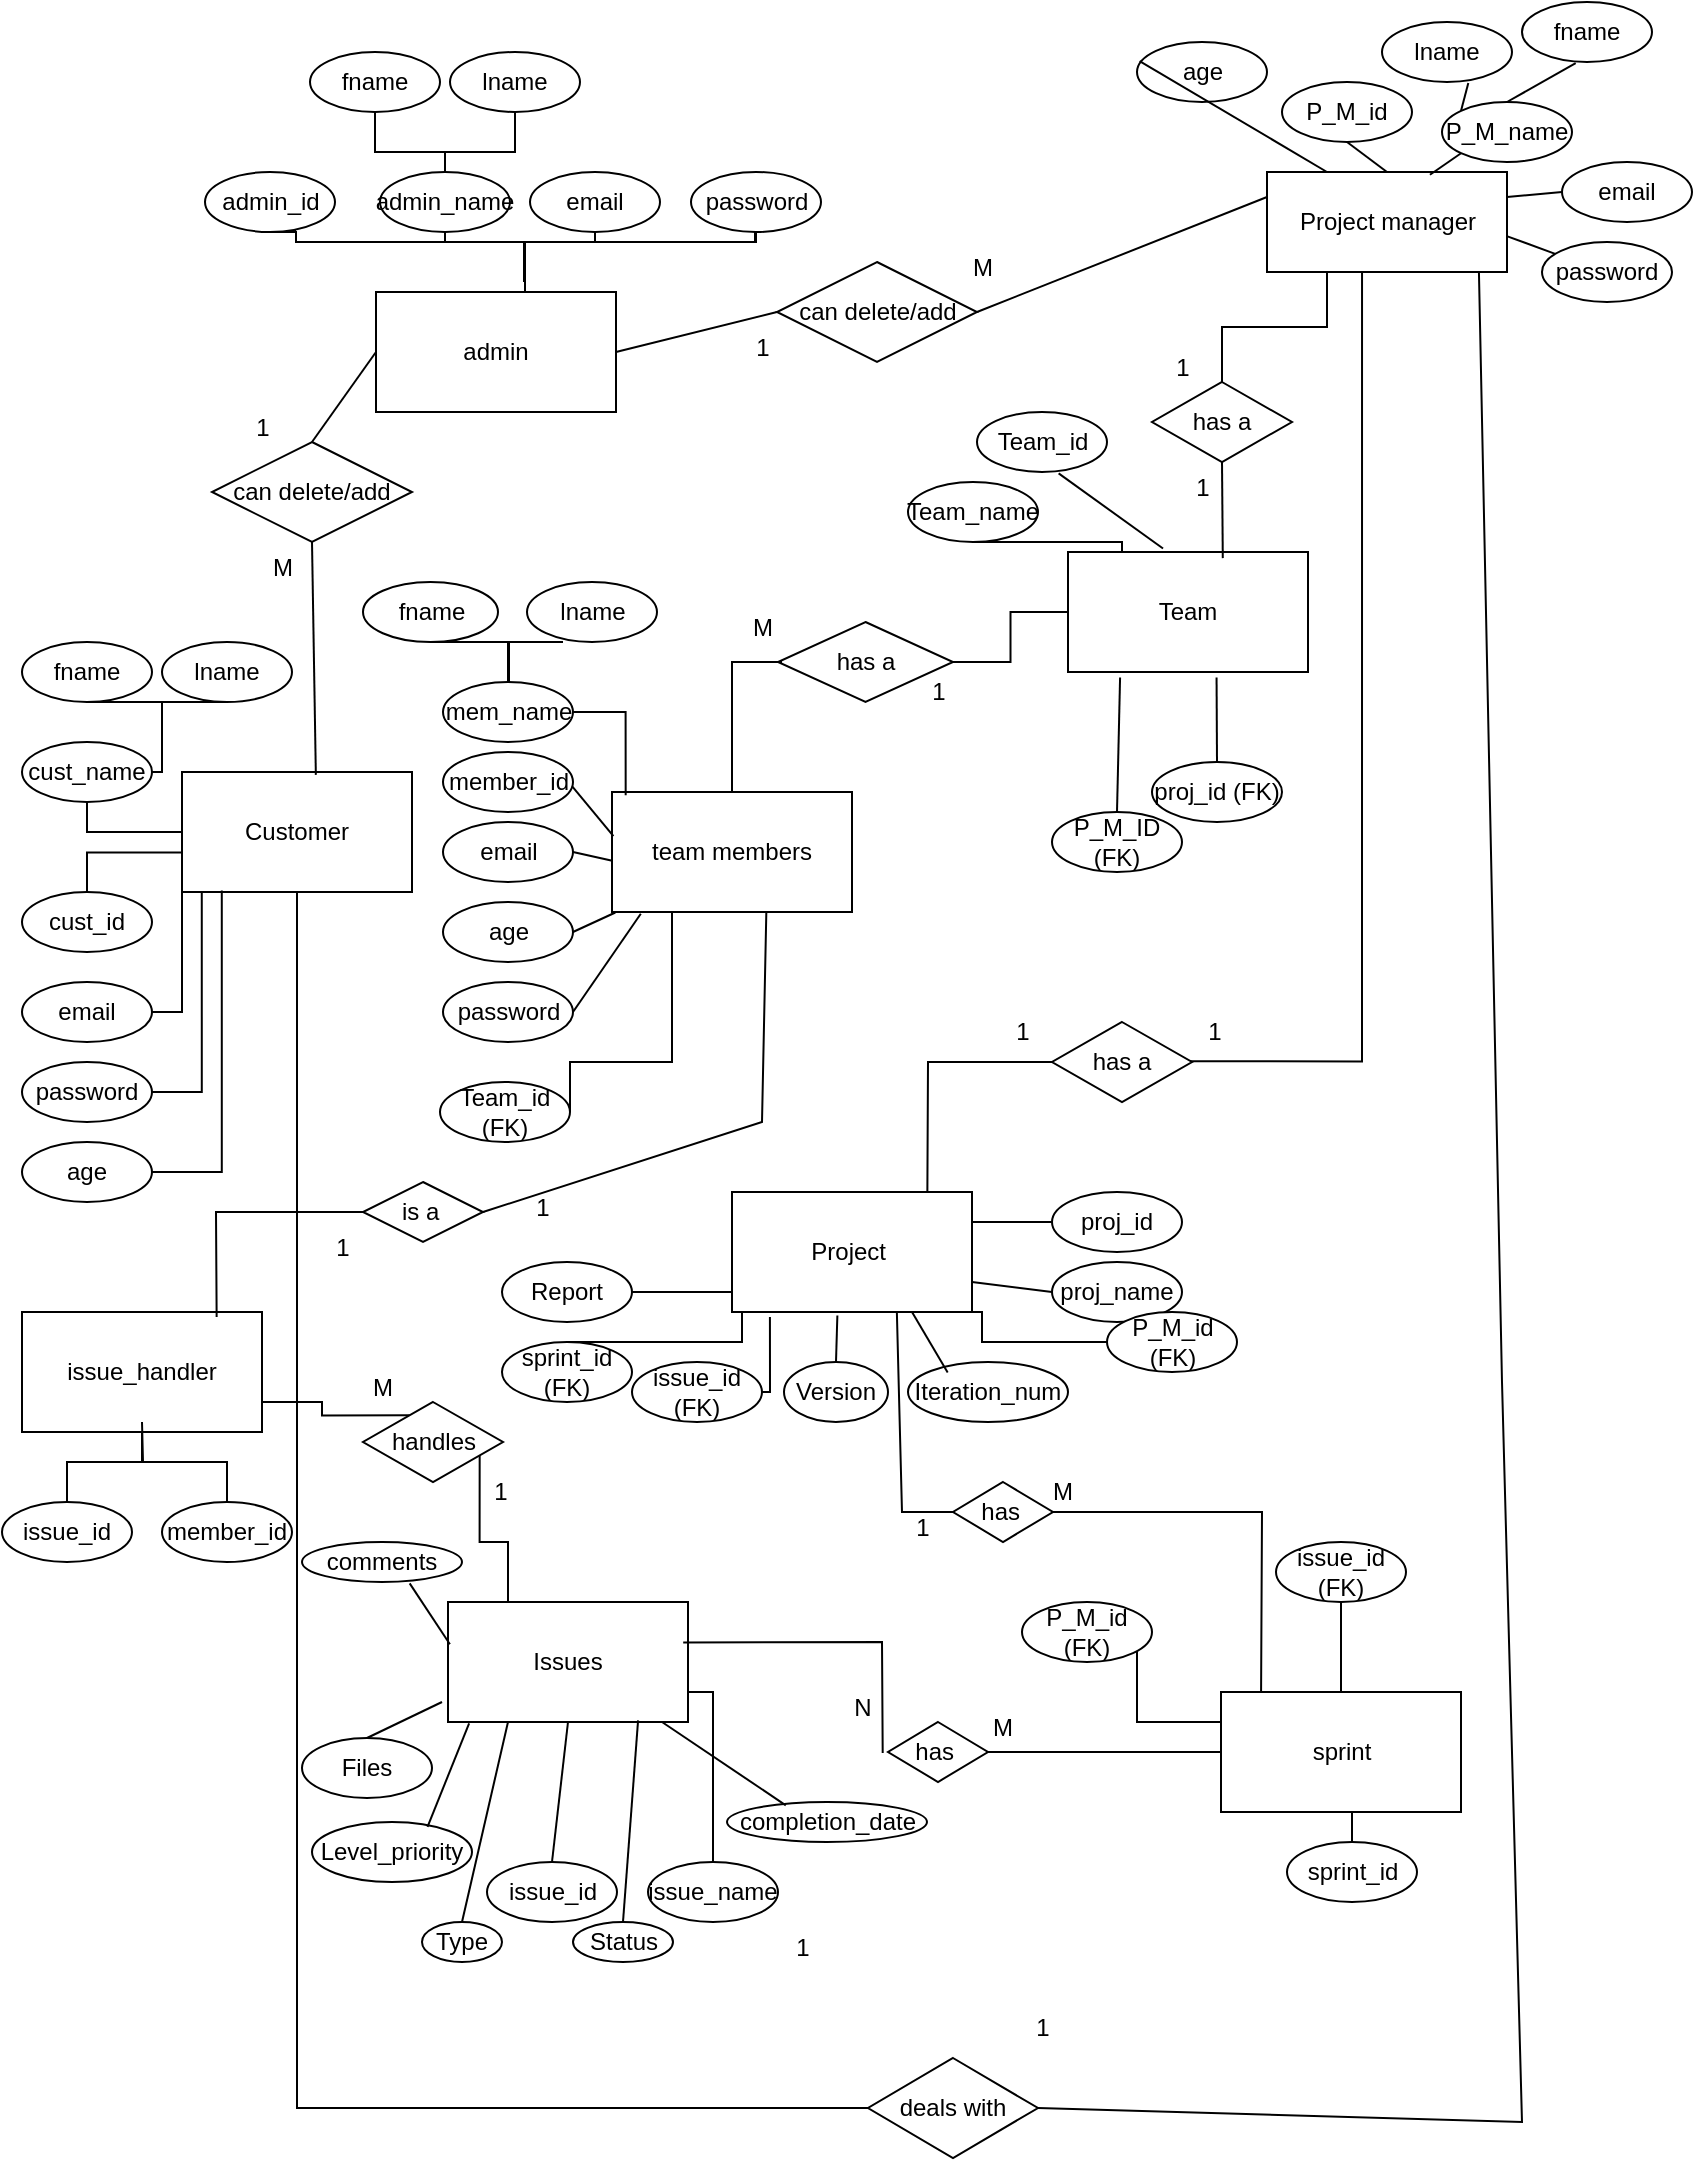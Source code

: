 <mxfile version="21.2.9" type="device">
  <diagram name="Page-1" id="FLtlCXVuUn66PgxfRvn6">
    <mxGraphModel dx="2333" dy="1144" grid="1" gridSize="10" guides="1" tooltips="1" connect="1" arrows="1" fold="1" page="1" pageScale="1" pageWidth="850" pageHeight="1100" math="0" shadow="0">
      <root>
        <mxCell id="0" />
        <mxCell id="1" parent="0" />
        <mxCell id="XXXVESIz7Kh7LqJZONIh-1" value="Project&amp;nbsp;" style="rounded=0;whiteSpace=wrap;html=1;" parent="1" vertex="1">
          <mxGeometry x="365" y="595" width="120" height="60" as="geometry" />
        </mxCell>
        <mxCell id="XXXVESIz7Kh7LqJZONIh-56" style="edgeStyle=orthogonalEdgeStyle;rounded=0;orthogonalLoop=1;jettySize=auto;html=1;exitX=0;exitY=1;exitDx=0;exitDy=0;entryX=1;entryY=0.5;entryDx=0;entryDy=0;endArrow=none;endFill=0;" parent="1" source="XXXVESIz7Kh7LqJZONIh-2" target="XXXVESIz7Kh7LqJZONIh-54" edge="1">
          <mxGeometry relative="1" as="geometry">
            <Array as="points">
              <mxPoint x="90" y="505" />
            </Array>
          </mxGeometry>
        </mxCell>
        <mxCell id="XXXVESIz7Kh7LqJZONIh-2" value="Customer" style="rounded=0;whiteSpace=wrap;html=1;" parent="1" vertex="1">
          <mxGeometry x="90" y="385" width="115" height="60" as="geometry" />
        </mxCell>
        <mxCell id="XXXVESIz7Kh7LqJZONIh-4" value="team members" style="rounded=0;whiteSpace=wrap;html=1;" parent="1" vertex="1">
          <mxGeometry x="305" y="395" width="120" height="60" as="geometry" />
        </mxCell>
        <mxCell id="XXXVESIz7Kh7LqJZONIh-5" value="admin" style="whiteSpace=wrap;html=1;" parent="1" vertex="1">
          <mxGeometry x="187" y="145" width="120" height="60" as="geometry" />
        </mxCell>
        <mxCell id="XXXVESIz7Kh7LqJZONIh-152" style="edgeStyle=orthogonalEdgeStyle;rounded=0;orthogonalLoop=1;jettySize=auto;html=1;exitX=0.396;exitY=0.996;exitDx=0;exitDy=0;endArrow=none;endFill=0;entryX=1.135;entryY=-0.178;entryDx=0;entryDy=0;entryPerimeter=0;exitPerimeter=0;" parent="1" source="XXXVESIz7Kh7LqJZONIh-6" edge="1">
          <mxGeometry relative="1" as="geometry">
            <mxPoint x="589.05" y="529.66" as="targetPoint" />
            <Array as="points">
              <mxPoint x="680" y="530" />
            </Array>
          </mxGeometry>
        </mxCell>
        <mxCell id="fQ24CwOLesMRKxbrumB--1" style="edgeStyle=orthogonalEdgeStyle;rounded=0;orthogonalLoop=1;jettySize=auto;html=1;exitX=0.25;exitY=1;exitDx=0;exitDy=0;entryX=0.5;entryY=0;entryDx=0;entryDy=0;endArrow=none;endFill=0;" parent="1" source="XXXVESIz7Kh7LqJZONIh-6" target="yS_G27v4oWRAwa9dz9_G-14" edge="1">
          <mxGeometry relative="1" as="geometry" />
        </mxCell>
        <mxCell id="XXXVESIz7Kh7LqJZONIh-6" value="Project manager" style="whiteSpace=wrap;html=1;" parent="1" vertex="1">
          <mxGeometry x="632.5" y="85" width="120" height="50" as="geometry" />
        </mxCell>
        <mxCell id="XXXVESIz7Kh7LqJZONIh-14" value="Issues" style="rounded=0;whiteSpace=wrap;html=1;" parent="1" vertex="1">
          <mxGeometry x="223" y="800" width="120" height="60" as="geometry" />
        </mxCell>
        <mxCell id="XXXVESIz7Kh7LqJZONIh-129" style="edgeStyle=orthogonalEdgeStyle;rounded=0;orthogonalLoop=1;jettySize=auto;html=1;exitX=0.5;exitY=0;exitDx=0;exitDy=0;entryX=0.5;entryY=1;entryDx=0;entryDy=0;endArrow=none;endFill=0;" parent="1" source="XXXVESIz7Kh7LqJZONIh-19" target="XXXVESIz7Kh7LqJZONIh-126" edge="1">
          <mxGeometry relative="1" as="geometry" />
        </mxCell>
        <mxCell id="XXXVESIz7Kh7LqJZONIh-131" style="edgeStyle=orthogonalEdgeStyle;rounded=0;orthogonalLoop=1;jettySize=auto;html=1;exitX=0.5;exitY=1;exitDx=0;exitDy=0;entryX=0.5;entryY=0;entryDx=0;entryDy=0;endArrow=none;endFill=0;" parent="1" source="XXXVESIz7Kh7LqJZONIh-19" target="XXXVESIz7Kh7LqJZONIh-128" edge="1">
          <mxGeometry relative="1" as="geometry" />
        </mxCell>
        <mxCell id="XXXVESIz7Kh7LqJZONIh-19" value="sprint" style="rounded=0;whiteSpace=wrap;html=1;" parent="1" vertex="1">
          <mxGeometry x="609.5" y="845" width="120" height="60" as="geometry" />
        </mxCell>
        <mxCell id="XXXVESIz7Kh7LqJZONIh-38" style="edgeStyle=orthogonalEdgeStyle;rounded=0;orthogonalLoop=1;jettySize=auto;html=1;exitX=0.5;exitY=1;exitDx=0;exitDy=0;endArrow=none;endFill=0;" parent="1" source="XXXVESIz7Kh7LqJZONIh-26" edge="1">
          <mxGeometry relative="1" as="geometry">
            <Array as="points">
              <mxPoint x="147" y="120" />
              <mxPoint x="261" y="120" />
            </Array>
            <mxPoint x="146.5" y="115" as="sourcePoint" />
            <mxPoint x="261" y="140" as="targetPoint" />
          </mxGeometry>
        </mxCell>
        <mxCell id="XXXVESIz7Kh7LqJZONIh-39" style="edgeStyle=orthogonalEdgeStyle;rounded=0;orthogonalLoop=1;jettySize=auto;html=1;exitX=0.5;exitY=1;exitDx=0;exitDy=0;endArrow=none;endFill=0;entryX=0.5;entryY=0;entryDx=0;entryDy=0;" parent="1" source="XXXVESIz7Kh7LqJZONIh-30" edge="1">
          <mxGeometry relative="1" as="geometry">
            <mxPoint x="261" y="140" as="targetPoint" />
            <Array as="points">
              <mxPoint x="222" y="120" />
              <mxPoint x="261" y="120" />
            </Array>
          </mxGeometry>
        </mxCell>
        <mxCell id="XXXVESIz7Kh7LqJZONIh-30" value="admin_name" style="ellipse;whiteSpace=wrap;html=1;" parent="1" vertex="1">
          <mxGeometry x="189" y="85" width="65" height="30" as="geometry" />
        </mxCell>
        <mxCell id="XXXVESIz7Kh7LqJZONIh-34" value="" style="edgeStyle=orthogonalEdgeStyle;rounded=0;orthogonalLoop=1;jettySize=auto;html=1;endArrow=none;endFill=0;" parent="1" source="XXXVESIz7Kh7LqJZONIh-31" target="XXXVESIz7Kh7LqJZONIh-30" edge="1">
          <mxGeometry relative="1" as="geometry" />
        </mxCell>
        <mxCell id="XXXVESIz7Kh7LqJZONIh-31" value="fname" style="ellipse;whiteSpace=wrap;html=1;" parent="1" vertex="1">
          <mxGeometry x="154" y="25" width="65" height="30" as="geometry" />
        </mxCell>
        <mxCell id="XXXVESIz7Kh7LqJZONIh-33" style="edgeStyle=orthogonalEdgeStyle;rounded=0;orthogonalLoop=1;jettySize=auto;html=1;exitX=0.5;exitY=1;exitDx=0;exitDy=0;entryX=0.5;entryY=0;entryDx=0;entryDy=0;endArrow=none;endFill=0;" parent="1" source="XXXVESIz7Kh7LqJZONIh-32" target="XXXVESIz7Kh7LqJZONIh-30" edge="1">
          <mxGeometry relative="1" as="geometry" />
        </mxCell>
        <mxCell id="XXXVESIz7Kh7LqJZONIh-32" value="lname" style="ellipse;whiteSpace=wrap;html=1;" parent="1" vertex="1">
          <mxGeometry x="224" y="25" width="65" height="30" as="geometry" />
        </mxCell>
        <mxCell id="XXXVESIz7Kh7LqJZONIh-42" style="edgeStyle=orthogonalEdgeStyle;rounded=0;orthogonalLoop=1;jettySize=auto;html=1;exitX=0.5;exitY=1;exitDx=0;exitDy=0;endArrow=none;endFill=0;" parent="1" source="XXXVESIz7Kh7LqJZONIh-36" edge="1">
          <mxGeometry relative="1" as="geometry">
            <mxPoint x="296" y="120" as="targetPoint" />
            <Array as="points">
              <mxPoint x="297" y="120" />
              <mxPoint x="296" y="120" />
            </Array>
          </mxGeometry>
        </mxCell>
        <mxCell id="XXXVESIz7Kh7LqJZONIh-36" value="email" style="ellipse;whiteSpace=wrap;html=1;" parent="1" vertex="1">
          <mxGeometry x="264" y="85" width="65" height="30" as="geometry" />
        </mxCell>
        <mxCell id="XXXVESIz7Kh7LqJZONIh-41" style="edgeStyle=orthogonalEdgeStyle;rounded=0;orthogonalLoop=1;jettySize=auto;html=1;exitX=0.5;exitY=1;exitDx=0;exitDy=0;endArrow=none;endFill=0;" parent="1" source="XXXVESIz7Kh7LqJZONIh-37" edge="1">
          <mxGeometry relative="1" as="geometry">
            <Array as="points">
              <mxPoint x="261" y="120" />
            </Array>
            <mxPoint x="376.5" y="115" as="sourcePoint" />
            <mxPoint x="261.5" y="145" as="targetPoint" />
          </mxGeometry>
        </mxCell>
        <mxCell id="XXXVESIz7Kh7LqJZONIh-53" style="edgeStyle=orthogonalEdgeStyle;rounded=0;orthogonalLoop=1;jettySize=auto;html=1;exitX=0.5;exitY=0;exitDx=0;exitDy=0;entryX=0.002;entryY=0.67;entryDx=0;entryDy=0;entryPerimeter=0;endArrow=none;endFill=0;" parent="1" source="XXXVESIz7Kh7LqJZONIh-44" target="XXXVESIz7Kh7LqJZONIh-2" edge="1">
          <mxGeometry relative="1" as="geometry">
            <Array as="points">
              <mxPoint x="43" y="425" />
            </Array>
          </mxGeometry>
        </mxCell>
        <mxCell id="XXXVESIz7Kh7LqJZONIh-44" value="cust_id" style="ellipse;whiteSpace=wrap;html=1;" parent="1" vertex="1">
          <mxGeometry x="10" y="445" width="65" height="30" as="geometry" />
        </mxCell>
        <mxCell id="XXXVESIz7Kh7LqJZONIh-48" style="edgeStyle=orthogonalEdgeStyle;rounded=0;orthogonalLoop=1;jettySize=auto;html=1;exitX=0.5;exitY=1;exitDx=0;exitDy=0;entryX=1;entryY=0.5;entryDx=0;entryDy=0;endArrow=none;endFill=0;" parent="1" source="XXXVESIz7Kh7LqJZONIh-45" target="XXXVESIz7Kh7LqJZONIh-47" edge="1">
          <mxGeometry relative="1" as="geometry">
            <Array as="points">
              <mxPoint x="80" y="350" />
              <mxPoint x="80" y="385" />
            </Array>
          </mxGeometry>
        </mxCell>
        <mxCell id="XXXVESIz7Kh7LqJZONIh-45" value="fname" style="ellipse;whiteSpace=wrap;html=1;" parent="1" vertex="1">
          <mxGeometry x="10" y="320" width="65" height="30" as="geometry" />
        </mxCell>
        <mxCell id="XXXVESIz7Kh7LqJZONIh-49" style="edgeStyle=orthogonalEdgeStyle;rounded=0;orthogonalLoop=1;jettySize=auto;html=1;exitX=0.5;exitY=1;exitDx=0;exitDy=0;endArrow=none;endFill=0;entryX=1;entryY=0.5;entryDx=0;entryDy=0;" parent="1" source="XXXVESIz7Kh7LqJZONIh-46" target="XXXVESIz7Kh7LqJZONIh-47" edge="1">
          <mxGeometry relative="1" as="geometry">
            <mxPoint x="40" y="370" as="targetPoint" />
            <Array as="points">
              <mxPoint x="80" y="350" />
              <mxPoint x="80" y="385" />
            </Array>
          </mxGeometry>
        </mxCell>
        <mxCell id="XXXVESIz7Kh7LqJZONIh-46" value="lname" style="ellipse;whiteSpace=wrap;html=1;" parent="1" vertex="1">
          <mxGeometry x="80" y="320" width="65" height="30" as="geometry" />
        </mxCell>
        <mxCell id="XXXVESIz7Kh7LqJZONIh-51" style="edgeStyle=orthogonalEdgeStyle;rounded=0;orthogonalLoop=1;jettySize=auto;html=1;exitX=0.5;exitY=1;exitDx=0;exitDy=0;entryX=0;entryY=0.5;entryDx=0;entryDy=0;endArrow=none;endFill=0;" parent="1" source="XXXVESIz7Kh7LqJZONIh-47" target="XXXVESIz7Kh7LqJZONIh-2" edge="1">
          <mxGeometry relative="1" as="geometry">
            <Array as="points">
              <mxPoint x="43" y="415" />
            </Array>
          </mxGeometry>
        </mxCell>
        <mxCell id="XXXVESIz7Kh7LqJZONIh-47" value="cust_name" style="ellipse;whiteSpace=wrap;html=1;" parent="1" vertex="1">
          <mxGeometry x="10" y="370" width="65" height="30" as="geometry" />
        </mxCell>
        <mxCell id="XXXVESIz7Kh7LqJZONIh-54" value="email" style="ellipse;whiteSpace=wrap;html=1;" parent="1" vertex="1">
          <mxGeometry x="10" y="490" width="65" height="30" as="geometry" />
        </mxCell>
        <mxCell id="XXXVESIz7Kh7LqJZONIh-57" style="edgeStyle=orthogonalEdgeStyle;rounded=0;orthogonalLoop=1;jettySize=auto;html=1;exitX=1;exitY=0.5;exitDx=0;exitDy=0;entryX=0.086;entryY=0.995;entryDx=0;entryDy=0;entryPerimeter=0;endArrow=none;endFill=0;" parent="1" source="XXXVESIz7Kh7LqJZONIh-55" target="XXXVESIz7Kh7LqJZONIh-2" edge="1">
          <mxGeometry relative="1" as="geometry" />
        </mxCell>
        <mxCell id="XXXVESIz7Kh7LqJZONIh-55" value="password" style="ellipse;whiteSpace=wrap;html=1;" parent="1" vertex="1">
          <mxGeometry x="10" y="530" width="65" height="30" as="geometry" />
        </mxCell>
        <mxCell id="XXXVESIz7Kh7LqJZONIh-59" style="edgeStyle=orthogonalEdgeStyle;rounded=0;orthogonalLoop=1;jettySize=auto;html=1;exitX=1;exitY=0.5;exitDx=0;exitDy=0;entryX=0.173;entryY=0.988;entryDx=0;entryDy=0;entryPerimeter=0;endArrow=none;endFill=0;" parent="1" source="XXXVESIz7Kh7LqJZONIh-58" target="XXXVESIz7Kh7LqJZONIh-2" edge="1">
          <mxGeometry relative="1" as="geometry" />
        </mxCell>
        <mxCell id="XXXVESIz7Kh7LqJZONIh-58" value="age" style="ellipse;whiteSpace=wrap;html=1;" parent="1" vertex="1">
          <mxGeometry x="10" y="570" width="65" height="30" as="geometry" />
        </mxCell>
        <mxCell id="XXXVESIz7Kh7LqJZONIh-62" value="member_id" style="ellipse;whiteSpace=wrap;html=1;" parent="1" vertex="1">
          <mxGeometry x="220.5" y="375" width="65" height="30" as="geometry" />
        </mxCell>
        <mxCell id="XXXVESIz7Kh7LqJZONIh-74" style="edgeStyle=orthogonalEdgeStyle;rounded=0;orthogonalLoop=1;jettySize=auto;html=1;exitX=0.5;exitY=1;exitDx=0;exitDy=0;entryX=0.5;entryY=0;entryDx=0;entryDy=0;endArrow=none;endFill=0;" parent="1" source="XXXVESIz7Kh7LqJZONIh-64" target="XXXVESIz7Kh7LqJZONIh-67" edge="1">
          <mxGeometry relative="1" as="geometry">
            <Array as="points">
              <mxPoint x="253.5" y="320" />
              <mxPoint x="253.5" y="340" />
              <mxPoint x="253.5" y="340" />
            </Array>
          </mxGeometry>
        </mxCell>
        <mxCell id="XXXVESIz7Kh7LqJZONIh-64" value="fname" style="ellipse;whiteSpace=wrap;html=1;" parent="1" vertex="1">
          <mxGeometry x="180.5" y="290" width="67.5" height="30" as="geometry" />
        </mxCell>
        <mxCell id="XXXVESIz7Kh7LqJZONIh-77" style="edgeStyle=orthogonalEdgeStyle;rounded=0;orthogonalLoop=1;jettySize=auto;html=1;exitX=1;exitY=0.5;exitDx=0;exitDy=0;entryX=0.057;entryY=0.028;entryDx=0;entryDy=0;entryPerimeter=0;endArrow=none;endFill=0;" parent="1" source="XXXVESIz7Kh7LqJZONIh-67" target="XXXVESIz7Kh7LqJZONIh-4" edge="1">
          <mxGeometry relative="1" as="geometry" />
        </mxCell>
        <mxCell id="XXXVESIz7Kh7LqJZONIh-67" value="mem_name" style="ellipse;whiteSpace=wrap;html=1;" parent="1" vertex="1">
          <mxGeometry x="220.5" y="340" width="65" height="30" as="geometry" />
        </mxCell>
        <mxCell id="XXXVESIz7Kh7LqJZONIh-68" value="email" style="ellipse;whiteSpace=wrap;html=1;" parent="1" vertex="1">
          <mxGeometry x="220.5" y="410" width="65" height="30" as="geometry" />
        </mxCell>
        <mxCell id="XXXVESIz7Kh7LqJZONIh-70" value="password" style="ellipse;whiteSpace=wrap;html=1;" parent="1" vertex="1">
          <mxGeometry x="220.5" y="490" width="65" height="30" as="geometry" />
        </mxCell>
        <mxCell id="XXXVESIz7Kh7LqJZONIh-72" value="age" style="ellipse;whiteSpace=wrap;html=1;" parent="1" vertex="1">
          <mxGeometry x="220.5" y="450" width="65" height="30" as="geometry" />
        </mxCell>
        <mxCell id="XXXVESIz7Kh7LqJZONIh-75" style="edgeStyle=orthogonalEdgeStyle;rounded=0;orthogonalLoop=1;jettySize=auto;html=1;exitX=0.5;exitY=1;exitDx=0;exitDy=0;entryX=0.5;entryY=0;entryDx=0;entryDy=0;endArrow=none;endFill=0;" parent="1" target="XXXVESIz7Kh7LqJZONIh-67" edge="1">
          <mxGeometry relative="1" as="geometry">
            <mxPoint x="280.5" y="320" as="sourcePoint" />
          </mxGeometry>
        </mxCell>
        <mxCell id="XXXVESIz7Kh7LqJZONIh-73" value="lname" style="ellipse;whiteSpace=wrap;html=1;" parent="1" vertex="1">
          <mxGeometry x="262.5" y="290" width="65" height="30" as="geometry" />
        </mxCell>
        <mxCell id="XXXVESIz7Kh7LqJZONIh-81" value="proj_id (FK)" style="ellipse;whiteSpace=wrap;html=1;" parent="1" vertex="1">
          <mxGeometry x="575" y="380" width="65" height="30" as="geometry" />
        </mxCell>
        <mxCell id="XXXVESIz7Kh7LqJZONIh-84" style="edgeStyle=orthogonalEdgeStyle;rounded=0;orthogonalLoop=1;jettySize=auto;html=1;exitX=0;exitY=0.5;exitDx=0;exitDy=0;endArrow=none;endFill=0;entryX=1;entryY=0.25;entryDx=0;entryDy=0;" parent="1" source="XXXVESIz7Kh7LqJZONIh-83" target="XXXVESIz7Kh7LqJZONIh-1" edge="1">
          <mxGeometry relative="1" as="geometry">
            <mxPoint x="490" y="615" as="targetPoint" />
          </mxGeometry>
        </mxCell>
        <mxCell id="XXXVESIz7Kh7LqJZONIh-83" value="proj_id" style="ellipse;whiteSpace=wrap;html=1;" parent="1" vertex="1">
          <mxGeometry x="525" y="595" width="65" height="30" as="geometry" />
        </mxCell>
        <mxCell id="XXXVESIz7Kh7LqJZONIh-85" value="proj_name" style="ellipse;whiteSpace=wrap;html=1;" parent="1" vertex="1">
          <mxGeometry x="525" y="630" width="65" height="30" as="geometry" />
        </mxCell>
        <mxCell id="XXXVESIz7Kh7LqJZONIh-90" value="P_M_id" style="ellipse;whiteSpace=wrap;html=1;" parent="1" vertex="1">
          <mxGeometry x="640" y="40" width="65" height="30" as="geometry" />
        </mxCell>
        <mxCell id="XXXVESIz7Kh7LqJZONIh-92" value="fname" style="ellipse;whiteSpace=wrap;html=1;" parent="1" vertex="1">
          <mxGeometry x="760" width="65" height="30" as="geometry" />
        </mxCell>
        <mxCell id="XXXVESIz7Kh7LqJZONIh-94" value="lname" style="ellipse;whiteSpace=wrap;html=1;" parent="1" vertex="1">
          <mxGeometry x="690" y="10" width="65" height="30" as="geometry" />
        </mxCell>
        <mxCell id="XXXVESIz7Kh7LqJZONIh-96" value="P_M_name" style="ellipse;whiteSpace=wrap;html=1;" parent="1" vertex="1">
          <mxGeometry x="720" y="50" width="65" height="30" as="geometry" />
        </mxCell>
        <mxCell id="XXXVESIz7Kh7LqJZONIh-97" value="email" style="ellipse;whiteSpace=wrap;html=1;" parent="1" vertex="1">
          <mxGeometry x="780" y="80" width="65" height="30" as="geometry" />
        </mxCell>
        <mxCell id="XXXVESIz7Kh7LqJZONIh-101" value="age" style="ellipse;whiteSpace=wrap;html=1;" parent="1" vertex="1">
          <mxGeometry x="567.5" y="20" width="65" height="30" as="geometry" />
        </mxCell>
        <mxCell id="XXXVESIz7Kh7LqJZONIh-105" style="edgeStyle=orthogonalEdgeStyle;rounded=0;orthogonalLoop=1;jettySize=auto;html=1;exitX=0;exitY=0.5;exitDx=0;exitDy=0;entryX=1;entryY=0.5;entryDx=0;entryDy=0;endArrow=none;endFill=0;" parent="1" source="XXXVESIz7Kh7LqJZONIh-104" target="yS_G27v4oWRAwa9dz9_G-19" edge="1">
          <mxGeometry relative="1" as="geometry" />
        </mxCell>
        <mxCell id="XXXVESIz7Kh7LqJZONIh-104" value="Team" style="rounded=0;whiteSpace=wrap;html=1;" parent="1" vertex="1">
          <mxGeometry x="533" y="275" width="120" height="60" as="geometry" />
        </mxCell>
        <mxCell id="XXXVESIz7Kh7LqJZONIh-79" value="P_M_ID (FK)" style="ellipse;whiteSpace=wrap;html=1;" parent="1" vertex="1">
          <mxGeometry x="525" y="405" width="65" height="30" as="geometry" />
        </mxCell>
        <mxCell id="XXXVESIz7Kh7LqJZONIh-111" style="edgeStyle=orthogonalEdgeStyle;rounded=0;orthogonalLoop=1;jettySize=auto;html=1;exitX=1;exitY=0.5;exitDx=0;exitDy=0;endArrow=none;endFill=0;entryX=0.25;entryY=1;entryDx=0;entryDy=0;" parent="1" source="XXXVESIz7Kh7LqJZONIh-110" target="XXXVESIz7Kh7LqJZONIh-4" edge="1">
          <mxGeometry relative="1" as="geometry">
            <Array as="points">
              <mxPoint x="284" y="530" />
              <mxPoint x="335" y="530" />
            </Array>
            <mxPoint x="335" y="470" as="targetPoint" />
          </mxGeometry>
        </mxCell>
        <mxCell id="XXXVESIz7Kh7LqJZONIh-110" value="Team_id&lt;br&gt;(FK)" style="ellipse;whiteSpace=wrap;html=1;" parent="1" vertex="1">
          <mxGeometry x="219" y="540" width="65" height="30" as="geometry" />
        </mxCell>
        <mxCell id="XXXVESIz7Kh7LqJZONIh-113" value="Team_id" style="ellipse;whiteSpace=wrap;html=1;" parent="1" vertex="1">
          <mxGeometry x="487.5" y="205" width="65" height="30" as="geometry" />
        </mxCell>
        <mxCell id="XXXVESIz7Kh7LqJZONIh-116" value="" style="edgeStyle=orthogonalEdgeStyle;rounded=0;orthogonalLoop=1;jettySize=auto;html=1;endArrow=none;endFill=0;" parent="1" source="XXXVESIz7Kh7LqJZONIh-115" target="XXXVESIz7Kh7LqJZONIh-104" edge="1">
          <mxGeometry relative="1" as="geometry">
            <Array as="points">
              <mxPoint x="560" y="270" />
            </Array>
          </mxGeometry>
        </mxCell>
        <mxCell id="XXXVESIz7Kh7LqJZONIh-115" value="Team_name" style="ellipse;whiteSpace=wrap;html=1;" parent="1" vertex="1">
          <mxGeometry x="453" y="240" width="65" height="30" as="geometry" />
        </mxCell>
        <mxCell id="XXXVESIz7Kh7LqJZONIh-118" style="edgeStyle=orthogonalEdgeStyle;rounded=0;orthogonalLoop=1;jettySize=auto;html=1;exitX=0;exitY=0.5;exitDx=0;exitDy=0;endArrow=none;endFill=0;entryX=1;entryY=1;entryDx=0;entryDy=0;" parent="1" source="XXXVESIz7Kh7LqJZONIh-117" target="XXXVESIz7Kh7LqJZONIh-1" edge="1">
          <mxGeometry relative="1" as="geometry">
            <mxPoint x="490" y="650" as="targetPoint" />
            <Array as="points">
              <mxPoint x="490" y="670" />
              <mxPoint x="490" y="655" />
            </Array>
          </mxGeometry>
        </mxCell>
        <mxCell id="XXXVESIz7Kh7LqJZONIh-117" value="P_M_id&lt;br&gt;(FK)" style="ellipse;whiteSpace=wrap;html=1;" parent="1" vertex="1">
          <mxGeometry x="552.5" y="655" width="65" height="30" as="geometry" />
        </mxCell>
        <mxCell id="XXXVESIz7Kh7LqJZONIh-120" value="" style="edgeStyle=orthogonalEdgeStyle;rounded=0;orthogonalLoop=1;jettySize=auto;html=1;endArrow=none;endFill=0;" parent="1" source="XXXVESIz7Kh7LqJZONIh-119" target="XXXVESIz7Kh7LqJZONIh-1" edge="1">
          <mxGeometry relative="1" as="geometry">
            <Array as="points">
              <mxPoint x="370" y="670" />
            </Array>
          </mxGeometry>
        </mxCell>
        <mxCell id="XXXVESIz7Kh7LqJZONIh-119" value="sprint_id&lt;br&gt;(FK)" style="ellipse;whiteSpace=wrap;html=1;" parent="1" vertex="1">
          <mxGeometry x="250" y="670" width="65" height="30" as="geometry" />
        </mxCell>
        <mxCell id="XXXVESIz7Kh7LqJZONIh-122" value="" style="edgeStyle=orthogonalEdgeStyle;rounded=0;orthogonalLoop=1;jettySize=auto;html=1;endArrow=none;endFill=0;entryX=0.158;entryY=1.041;entryDx=0;entryDy=0;entryPerimeter=0;" parent="1" source="XXXVESIz7Kh7LqJZONIh-121" target="XXXVESIz7Kh7LqJZONIh-1" edge="1">
          <mxGeometry relative="1" as="geometry">
            <Array as="points">
              <mxPoint x="384" y="695" />
            </Array>
          </mxGeometry>
        </mxCell>
        <mxCell id="XXXVESIz7Kh7LqJZONIh-121" value="issue_id&lt;br&gt;(FK)" style="ellipse;whiteSpace=wrap;html=1;" parent="1" vertex="1">
          <mxGeometry x="315" y="680" width="65" height="30" as="geometry" />
        </mxCell>
        <mxCell id="XXXVESIz7Kh7LqJZONIh-126" value="issue_id&lt;br style=&quot;border-color: var(--border-color);&quot;&gt;(FK)" style="ellipse;whiteSpace=wrap;html=1;" parent="1" vertex="1">
          <mxGeometry x="637" y="770" width="65" height="30" as="geometry" />
        </mxCell>
        <mxCell id="XXXVESIz7Kh7LqJZONIh-128" value="sprint_id" style="ellipse;whiteSpace=wrap;html=1;" parent="1" vertex="1">
          <mxGeometry x="642.5" y="920" width="65" height="30" as="geometry" />
        </mxCell>
        <mxCell id="XXXVESIz7Kh7LqJZONIh-133" value="issue_id" style="ellipse;whiteSpace=wrap;html=1;" parent="1" vertex="1">
          <mxGeometry x="242.5" y="930" width="65" height="30" as="geometry" />
        </mxCell>
        <mxCell id="XXXVESIz7Kh7LqJZONIh-136" style="edgeStyle=orthogonalEdgeStyle;rounded=0;orthogonalLoop=1;jettySize=auto;html=1;exitX=0.5;exitY=0;exitDx=0;exitDy=0;entryX=1;entryY=0.75;entryDx=0;entryDy=0;endArrow=none;endFill=0;" parent="1" source="XXXVESIz7Kh7LqJZONIh-135" target="XXXVESIz7Kh7LqJZONIh-14" edge="1">
          <mxGeometry relative="1" as="geometry">
            <Array as="points">
              <mxPoint x="356" y="845" />
            </Array>
          </mxGeometry>
        </mxCell>
        <mxCell id="XXXVESIz7Kh7LqJZONIh-135" value="issue_name" style="ellipse;whiteSpace=wrap;html=1;" parent="1" vertex="1">
          <mxGeometry x="323" y="930" width="65" height="30" as="geometry" />
        </mxCell>
        <mxCell id="XXXVESIz7Kh7LqJZONIh-137" value="Type" style="ellipse;whiteSpace=wrap;html=1;" parent="1" vertex="1">
          <mxGeometry x="210" y="960" width="40" height="20" as="geometry" />
        </mxCell>
        <mxCell id="XXXVESIz7Kh7LqJZONIh-144" style="edgeStyle=orthogonalEdgeStyle;rounded=0;orthogonalLoop=1;jettySize=auto;html=1;exitX=0.5;exitY=1;exitDx=0;exitDy=0;entryX=0;entryY=0.25;entryDx=0;entryDy=0;endArrow=none;endFill=0;" parent="1" target="XXXVESIz7Kh7LqJZONIh-19" edge="1">
          <mxGeometry relative="1" as="geometry">
            <Array as="points">
              <mxPoint x="567.5" y="820" />
              <mxPoint x="567.5" y="860" />
            </Array>
            <mxPoint x="570.0" y="820" as="sourcePoint" />
          </mxGeometry>
        </mxCell>
        <mxCell id="XXXVESIz7Kh7LqJZONIh-142" value="P_M_id&lt;br&gt;(FK)" style="ellipse;whiteSpace=wrap;html=1;" parent="1" vertex="1">
          <mxGeometry x="510" y="800" width="65" height="30" as="geometry" />
        </mxCell>
        <mxCell id="XXXVESIz7Kh7LqJZONIh-146" style="edgeStyle=orthogonalEdgeStyle;rounded=0;orthogonalLoop=1;jettySize=auto;html=1;exitX=1;exitY=0.5;exitDx=0;exitDy=0;entryX=0;entryY=0.75;entryDx=0;entryDy=0;endArrow=none;endFill=0;" parent="1" source="XXXVESIz7Kh7LqJZONIh-145" target="XXXVESIz7Kh7LqJZONIh-1" edge="1">
          <mxGeometry relative="1" as="geometry">
            <Array as="points">
              <mxPoint x="365" y="645" />
            </Array>
          </mxGeometry>
        </mxCell>
        <mxCell id="XXXVESIz7Kh7LqJZONIh-145" value="Report" style="ellipse;whiteSpace=wrap;html=1;" parent="1" vertex="1">
          <mxGeometry x="250" y="630" width="65" height="30" as="geometry" />
        </mxCell>
        <mxCell id="XXXVESIz7Kh7LqJZONIh-150" value="Files" style="ellipse;whiteSpace=wrap;html=1;" parent="1" vertex="1">
          <mxGeometry x="150" y="868" width="65" height="30" as="geometry" />
        </mxCell>
        <mxCell id="NqCZIO3nL4A9ZWYUC3t1-1" value="Version" style="ellipse;whiteSpace=wrap;html=1;" parent="1" vertex="1">
          <mxGeometry x="391" y="680" width="52" height="30" as="geometry" />
        </mxCell>
        <mxCell id="NqCZIO3nL4A9ZWYUC3t1-2" value="Iteration_num" style="ellipse;whiteSpace=wrap;html=1;" parent="1" vertex="1">
          <mxGeometry x="453" y="680" width="80" height="30" as="geometry" />
        </mxCell>
        <mxCell id="NqCZIO3nL4A9ZWYUC3t1-3" value="" style="endArrow=none;html=1;rounded=0;exitX=0.5;exitY=0;exitDx=0;exitDy=0;entryX=0.439;entryY=1.029;entryDx=0;entryDy=0;entryPerimeter=0;" parent="1" source="NqCZIO3nL4A9ZWYUC3t1-1" target="XXXVESIz7Kh7LqJZONIh-1" edge="1">
          <mxGeometry width="50" height="50" relative="1" as="geometry">
            <mxPoint x="480" y="790" as="sourcePoint" />
            <mxPoint x="530" y="740" as="targetPoint" />
          </mxGeometry>
        </mxCell>
        <mxCell id="NqCZIO3nL4A9ZWYUC3t1-4" value="" style="endArrow=none;html=1;rounded=0;exitX=0.248;exitY=0.176;exitDx=0;exitDy=0;exitPerimeter=0;entryX=0.75;entryY=1;entryDx=0;entryDy=0;" parent="1" source="NqCZIO3nL4A9ZWYUC3t1-2" target="XXXVESIz7Kh7LqJZONIh-1" edge="1">
          <mxGeometry width="50" height="50" relative="1" as="geometry">
            <mxPoint x="480" y="790" as="sourcePoint" />
            <mxPoint x="530" y="740" as="targetPoint" />
          </mxGeometry>
        </mxCell>
        <mxCell id="NqCZIO3nL4A9ZWYUC3t1-5" value="" style="endArrow=none;html=1;rounded=0;entryX=0;entryY=0.5;entryDx=0;entryDy=0;exitX=0.687;exitY=1.007;exitDx=0;exitDy=0;exitPerimeter=0;" parent="1" target="yS_G27v4oWRAwa9dz9_G-35" edge="1" source="XXXVESIz7Kh7LqJZONIh-1">
          <mxGeometry width="50" height="50" relative="1" as="geometry">
            <mxPoint x="450" y="700" as="sourcePoint" />
            <mxPoint x="500" y="760" as="targetPoint" />
            <Array as="points">
              <mxPoint x="450" y="755" />
              <mxPoint x="460" y="755" />
            </Array>
          </mxGeometry>
        </mxCell>
        <mxCell id="NqCZIO3nL4A9ZWYUC3t1-8" value="" style="endArrow=none;html=1;rounded=0;exitX=0.5;exitY=0;exitDx=0;exitDy=0;entryX=0.5;entryY=1;entryDx=0;entryDy=0;" parent="1" source="XXXVESIz7Kh7LqJZONIh-133" target="XXXVESIz7Kh7LqJZONIh-14" edge="1">
          <mxGeometry width="50" height="50" relative="1" as="geometry">
            <mxPoint x="290" y="910" as="sourcePoint" />
            <mxPoint x="340" y="860" as="targetPoint" />
          </mxGeometry>
        </mxCell>
        <mxCell id="NqCZIO3nL4A9ZWYUC3t1-9" value="Status" style="ellipse;whiteSpace=wrap;html=1;" parent="1" vertex="1">
          <mxGeometry x="285.5" y="960" width="50" height="20" as="geometry" />
        </mxCell>
        <mxCell id="NqCZIO3nL4A9ZWYUC3t1-10" value="Level_priority" style="ellipse;whiteSpace=wrap;html=1;" parent="1" vertex="1">
          <mxGeometry x="155" y="910" width="80" height="30" as="geometry" />
        </mxCell>
        <mxCell id="NqCZIO3nL4A9ZWYUC3t1-12" value="completion_date" style="ellipse;whiteSpace=wrap;html=1;" parent="1" vertex="1">
          <mxGeometry x="362.5" y="900" width="100" height="20" as="geometry" />
        </mxCell>
        <mxCell id="NqCZIO3nL4A9ZWYUC3t1-13" value="" style="endArrow=none;html=1;rounded=0;exitX=0.5;exitY=0;exitDx=0;exitDy=0;entryX=0.792;entryY=0.987;entryDx=0;entryDy=0;entryPerimeter=0;" parent="1" source="NqCZIO3nL4A9ZWYUC3t1-9" target="XXXVESIz7Kh7LqJZONIh-14" edge="1">
          <mxGeometry width="50" height="50" relative="1" as="geometry">
            <mxPoint x="290" y="910" as="sourcePoint" />
            <mxPoint x="340" y="860" as="targetPoint" />
          </mxGeometry>
        </mxCell>
        <mxCell id="NqCZIO3nL4A9ZWYUC3t1-14" value="" style="endArrow=none;html=1;rounded=0;exitX=0.5;exitY=0;exitDx=0;exitDy=0;entryX=0.25;entryY=1;entryDx=0;entryDy=0;" parent="1" source="XXXVESIz7Kh7LqJZONIh-137" target="XXXVESIz7Kh7LqJZONIh-14" edge="1">
          <mxGeometry width="50" height="50" relative="1" as="geometry">
            <mxPoint x="280" y="920" as="sourcePoint" />
            <mxPoint x="330" y="870" as="targetPoint" />
          </mxGeometry>
        </mxCell>
        <mxCell id="NqCZIO3nL4A9ZWYUC3t1-16" value="" style="endArrow=none;html=1;rounded=0;exitX=0.722;exitY=0.081;exitDx=0;exitDy=0;exitPerimeter=0;entryX=0.088;entryY=1.011;entryDx=0;entryDy=0;entryPerimeter=0;" parent="1" source="NqCZIO3nL4A9ZWYUC3t1-10" target="XXXVESIz7Kh7LqJZONIh-14" edge="1">
          <mxGeometry width="50" height="50" relative="1" as="geometry">
            <mxPoint x="280" y="920" as="sourcePoint" />
            <mxPoint x="330" y="870" as="targetPoint" />
          </mxGeometry>
        </mxCell>
        <mxCell id="NqCZIO3nL4A9ZWYUC3t1-17" value="" style="endArrow=none;html=1;rounded=0;exitX=0.294;exitY=0.083;exitDx=0;exitDy=0;exitPerimeter=0;" parent="1" source="NqCZIO3nL4A9ZWYUC3t1-12" edge="1">
          <mxGeometry width="50" height="50" relative="1" as="geometry">
            <mxPoint x="280" y="920" as="sourcePoint" />
            <mxPoint x="330" y="860" as="targetPoint" />
          </mxGeometry>
        </mxCell>
        <mxCell id="NqCZIO3nL4A9ZWYUC3t1-18" value="" style="endArrow=none;html=1;rounded=0;exitX=0.5;exitY=0;exitDx=0;exitDy=0;" parent="1" source="XXXVESIz7Kh7LqJZONIh-150" edge="1">
          <mxGeometry width="50" height="50" relative="1" as="geometry">
            <mxPoint x="250" y="810" as="sourcePoint" />
            <mxPoint x="220" y="850" as="targetPoint" />
          </mxGeometry>
        </mxCell>
        <mxCell id="NqCZIO3nL4A9ZWYUC3t1-19" value="comments" style="ellipse;whiteSpace=wrap;html=1;" parent="1" vertex="1">
          <mxGeometry x="150" y="770" width="80" height="20" as="geometry" />
        </mxCell>
        <mxCell id="NqCZIO3nL4A9ZWYUC3t1-20" value="" style="endArrow=none;html=1;rounded=0;exitX=0.008;exitY=0.352;exitDx=0;exitDy=0;exitPerimeter=0;entryX=0.673;entryY=1.034;entryDx=0;entryDy=0;entryPerimeter=0;" parent="1" source="XXXVESIz7Kh7LqJZONIh-14" target="NqCZIO3nL4A9ZWYUC3t1-19" edge="1">
          <mxGeometry width="50" height="50" relative="1" as="geometry">
            <mxPoint x="250" y="850" as="sourcePoint" />
            <mxPoint x="300" y="800" as="targetPoint" />
          </mxGeometry>
        </mxCell>
        <mxCell id="NqCZIO3nL4A9ZWYUC3t1-21" value="" style="edgeStyle=orthogonalEdgeStyle;rounded=0;orthogonalLoop=1;jettySize=auto;html=1;exitX=0.5;exitY=1;exitDx=0;exitDy=0;endArrow=none;endFill=0;" parent="1" target="XXXVESIz7Kh7LqJZONIh-26" edge="1">
          <mxGeometry relative="1" as="geometry">
            <Array as="points" />
            <mxPoint x="146.5" y="115" as="sourcePoint" />
            <mxPoint x="261" y="140" as="targetPoint" />
          </mxGeometry>
        </mxCell>
        <mxCell id="XXXVESIz7Kh7LqJZONIh-26" value="admin_id" style="ellipse;whiteSpace=wrap;html=1;" parent="1" vertex="1">
          <mxGeometry x="101.5" y="85" width="65" height="30" as="geometry" />
        </mxCell>
        <mxCell id="NqCZIO3nL4A9ZWYUC3t1-22" value="" style="edgeStyle=orthogonalEdgeStyle;rounded=0;orthogonalLoop=1;jettySize=auto;html=1;exitX=0.5;exitY=1;exitDx=0;exitDy=0;entryX=0.5;entryY=0;entryDx=0;entryDy=0;endArrow=none;endFill=0;" parent="1" target="XXXVESIz7Kh7LqJZONIh-37" edge="1">
          <mxGeometry relative="1" as="geometry">
            <Array as="points">
              <mxPoint x="377" y="120" />
            </Array>
            <mxPoint x="376.5" y="115" as="sourcePoint" />
            <mxPoint x="261" y="140" as="targetPoint" />
          </mxGeometry>
        </mxCell>
        <mxCell id="XXXVESIz7Kh7LqJZONIh-37" value="password" style="ellipse;whiteSpace=wrap;html=1;" parent="1" vertex="1">
          <mxGeometry x="344.5" y="85" width="65" height="30" as="geometry" />
        </mxCell>
        <mxCell id="NqCZIO3nL4A9ZWYUC3t1-26" value="" style="endArrow=none;html=1;rounded=0;entryX=0.5;entryY=1;entryDx=0;entryDy=0;exitX=0.5;exitY=0;exitDx=0;exitDy=0;" parent="1" source="XXXVESIz7Kh7LqJZONIh-6" target="XXXVESIz7Kh7LqJZONIh-90" edge="1">
          <mxGeometry width="50" height="50" relative="1" as="geometry">
            <mxPoint x="560" y="260" as="sourcePoint" />
            <mxPoint x="610" y="210" as="targetPoint" />
          </mxGeometry>
        </mxCell>
        <mxCell id="NqCZIO3nL4A9ZWYUC3t1-27" value="" style="endArrow=none;html=1;rounded=0;entryX=0.664;entryY=1.016;entryDx=0;entryDy=0;entryPerimeter=0;exitX=0;exitY=0;exitDx=0;exitDy=0;" parent="1" source="XXXVESIz7Kh7LqJZONIh-96" target="XXXVESIz7Kh7LqJZONIh-94" edge="1">
          <mxGeometry width="50" height="50" relative="1" as="geometry">
            <mxPoint x="610" y="250" as="sourcePoint" />
            <mxPoint x="660" y="200" as="targetPoint" />
          </mxGeometry>
        </mxCell>
        <mxCell id="NqCZIO3nL4A9ZWYUC3t1-28" value="" style="endArrow=none;html=1;rounded=0;entryX=0.413;entryY=1.019;entryDx=0;entryDy=0;entryPerimeter=0;exitX=0.5;exitY=0;exitDx=0;exitDy=0;" parent="1" source="XXXVESIz7Kh7LqJZONIh-96" target="XXXVESIz7Kh7LqJZONIh-92" edge="1">
          <mxGeometry width="50" height="50" relative="1" as="geometry">
            <mxPoint x="610" y="250" as="sourcePoint" />
            <mxPoint x="660" y="200" as="targetPoint" />
          </mxGeometry>
        </mxCell>
        <mxCell id="NqCZIO3nL4A9ZWYUC3t1-29" value="" style="endArrow=none;html=1;rounded=0;exitX=0.679;exitY=0.027;exitDx=0;exitDy=0;exitPerimeter=0;entryX=0;entryY=1;entryDx=0;entryDy=0;" parent="1" source="XXXVESIz7Kh7LqJZONIh-6" target="XXXVESIz7Kh7LqJZONIh-96" edge="1">
          <mxGeometry width="50" height="50" relative="1" as="geometry">
            <mxPoint x="610" y="250" as="sourcePoint" />
            <mxPoint x="780" y="140" as="targetPoint" />
          </mxGeometry>
        </mxCell>
        <mxCell id="NqCZIO3nL4A9ZWYUC3t1-31" value="" style="endArrow=none;html=1;rounded=0;entryX=0.02;entryY=0.318;entryDx=0;entryDy=0;entryPerimeter=0;exitX=0.25;exitY=0;exitDx=0;exitDy=0;" parent="1" source="XXXVESIz7Kh7LqJZONIh-6" target="XXXVESIz7Kh7LqJZONIh-101" edge="1">
          <mxGeometry width="50" height="50" relative="1" as="geometry">
            <mxPoint x="710" y="330" as="sourcePoint" />
            <mxPoint x="760" y="280" as="targetPoint" />
          </mxGeometry>
        </mxCell>
        <mxCell id="NqCZIO3nL4A9ZWYUC3t1-33" value="" style="endArrow=none;html=1;rounded=0;exitX=0;exitY=0.5;exitDx=0;exitDy=0;entryX=1;entryY=0.25;entryDx=0;entryDy=0;" parent="1" source="XXXVESIz7Kh7LqJZONIh-97" target="XXXVESIz7Kh7LqJZONIh-6" edge="1">
          <mxGeometry width="50" height="50" relative="1" as="geometry">
            <mxPoint x="750" y="270" as="sourcePoint" />
            <mxPoint x="800" y="220" as="targetPoint" />
          </mxGeometry>
        </mxCell>
        <mxCell id="NqCZIO3nL4A9ZWYUC3t1-34" value="" style="endArrow=none;html=1;rounded=0;exitX=0.999;exitY=0.641;exitDx=0;exitDy=0;exitPerimeter=0;" parent="1" source="XXXVESIz7Kh7LqJZONIh-6" target="XXXVESIz7Kh7LqJZONIh-99" edge="1">
          <mxGeometry width="50" height="50" relative="1" as="geometry">
            <mxPoint x="770" y="248" as="sourcePoint" />
            <mxPoint x="800" y="220" as="targetPoint" />
          </mxGeometry>
        </mxCell>
        <mxCell id="XXXVESIz7Kh7LqJZONIh-99" value="password" style="ellipse;whiteSpace=wrap;html=1;" parent="1" vertex="1">
          <mxGeometry x="770" y="120" width="65" height="30" as="geometry" />
        </mxCell>
        <mxCell id="NqCZIO3nL4A9ZWYUC3t1-35" value="" style="endArrow=none;html=1;rounded=0;exitX=1;exitY=0.5;exitDx=0;exitDy=0;entryX=0.12;entryY=1.015;entryDx=0;entryDy=0;entryPerimeter=0;" parent="1" source="XXXVESIz7Kh7LqJZONIh-70" target="XXXVESIz7Kh7LqJZONIh-4" edge="1">
          <mxGeometry width="50" height="50" relative="1" as="geometry">
            <mxPoint x="350" y="440" as="sourcePoint" />
            <mxPoint x="400" y="390" as="targetPoint" />
          </mxGeometry>
        </mxCell>
        <mxCell id="NqCZIO3nL4A9ZWYUC3t1-36" value="" style="endArrow=none;html=1;rounded=0;exitX=1;exitY=0.5;exitDx=0;exitDy=0;entryX=0.014;entryY=1.004;entryDx=0;entryDy=0;entryPerimeter=0;" parent="1" source="XXXVESIz7Kh7LqJZONIh-72" target="XXXVESIz7Kh7LqJZONIh-4" edge="1">
          <mxGeometry width="50" height="50" relative="1" as="geometry">
            <mxPoint x="340" y="450" as="sourcePoint" />
            <mxPoint x="340" y="430" as="targetPoint" />
          </mxGeometry>
        </mxCell>
        <mxCell id="NqCZIO3nL4A9ZWYUC3t1-37" value="" style="endArrow=none;html=1;rounded=0;entryX=0.001;entryY=0.573;entryDx=0;entryDy=0;entryPerimeter=0;" parent="1" target="XXXVESIz7Kh7LqJZONIh-4" edge="1">
          <mxGeometry width="50" height="50" relative="1" as="geometry">
            <mxPoint x="285.5" y="425" as="sourcePoint" />
            <mxPoint x="335.5" y="375" as="targetPoint" />
          </mxGeometry>
        </mxCell>
        <mxCell id="NqCZIO3nL4A9ZWYUC3t1-38" value="" style="endArrow=none;html=1;rounded=0;exitX=0.994;exitY=0.574;exitDx=0;exitDy=0;exitPerimeter=0;entryX=0.006;entryY=0.368;entryDx=0;entryDy=0;entryPerimeter=0;" parent="1" source="XXXVESIz7Kh7LqJZONIh-62" target="XXXVESIz7Kh7LqJZONIh-4" edge="1">
          <mxGeometry width="50" height="50" relative="1" as="geometry">
            <mxPoint x="290" y="430" as="sourcePoint" />
            <mxPoint x="340" y="380" as="targetPoint" />
          </mxGeometry>
        </mxCell>
        <mxCell id="NqCZIO3nL4A9ZWYUC3t1-44" value="" style="endArrow=none;html=1;rounded=0;exitX=0;exitY=0.5;exitDx=0;exitDy=0;entryX=1;entryY=0.75;entryDx=0;entryDy=0;" parent="1" source="XXXVESIz7Kh7LqJZONIh-85" target="XXXVESIz7Kh7LqJZONIh-1" edge="1">
          <mxGeometry width="50" height="50" relative="1" as="geometry">
            <mxPoint x="420" y="580" as="sourcePoint" />
            <mxPoint x="470" y="530" as="targetPoint" />
          </mxGeometry>
        </mxCell>
        <mxCell id="NqCZIO3nL4A9ZWYUC3t1-45" value="" style="endArrow=none;html=1;rounded=0;entryX=0.217;entryY=1.046;entryDx=0;entryDy=0;entryPerimeter=0;exitX=0.5;exitY=0;exitDx=0;exitDy=0;" parent="1" source="XXXVESIz7Kh7LqJZONIh-79" target="XXXVESIz7Kh7LqJZONIh-104" edge="1">
          <mxGeometry width="50" height="50" relative="1" as="geometry">
            <mxPoint x="560" y="400" as="sourcePoint" />
            <mxPoint x="610" y="330" as="targetPoint" />
          </mxGeometry>
        </mxCell>
        <mxCell id="NqCZIO3nL4A9ZWYUC3t1-46" value="" style="endArrow=none;html=1;rounded=0;exitX=0.5;exitY=0;exitDx=0;exitDy=0;entryX=0.619;entryY=1.045;entryDx=0;entryDy=0;entryPerimeter=0;" parent="1" source="XXXVESIz7Kh7LqJZONIh-81" target="XXXVESIz7Kh7LqJZONIh-104" edge="1">
          <mxGeometry width="50" height="50" relative="1" as="geometry">
            <mxPoint x="560" y="380" as="sourcePoint" />
            <mxPoint x="608" y="340" as="targetPoint" />
          </mxGeometry>
        </mxCell>
        <mxCell id="fQ24CwOLesMRKxbrumB--8" style="edgeStyle=orthogonalEdgeStyle;rounded=0;orthogonalLoop=1;jettySize=auto;html=1;exitX=1;exitY=0.75;exitDx=0;exitDy=0;entryX=0.25;entryY=0;entryDx=0;entryDy=0;endArrow=none;endFill=0;" parent="1" source="yS_G27v4oWRAwa9dz9_G-47" target="XXXVESIz7Kh7LqJZONIh-14" edge="1">
          <mxGeometry relative="1" as="geometry" />
        </mxCell>
        <mxCell id="fQ24CwOLesMRKxbrumB--3" value="issue_handler" style="rounded=0;whiteSpace=wrap;html=1;" parent="1" vertex="1">
          <mxGeometry x="10" y="655" width="120" height="60" as="geometry" />
        </mxCell>
        <mxCell id="fQ24CwOLesMRKxbrumB--7" style="edgeStyle=orthogonalEdgeStyle;rounded=0;orthogonalLoop=1;jettySize=auto;html=1;exitX=0.5;exitY=0;exitDx=0;exitDy=0;endArrow=none;endFill=0;" parent="1" source="fQ24CwOLesMRKxbrumB--4" edge="1">
          <mxGeometry relative="1" as="geometry">
            <mxPoint x="70" y="710" as="targetPoint" />
          </mxGeometry>
        </mxCell>
        <mxCell id="fQ24CwOLesMRKxbrumB--4" value="issue_id" style="ellipse;whiteSpace=wrap;html=1;" parent="1" vertex="1">
          <mxGeometry y="750" width="65" height="30" as="geometry" />
        </mxCell>
        <mxCell id="fQ24CwOLesMRKxbrumB--6" style="edgeStyle=orthogonalEdgeStyle;rounded=0;orthogonalLoop=1;jettySize=auto;html=1;exitX=0.5;exitY=0;exitDx=0;exitDy=0;entryX=0.5;entryY=1;entryDx=0;entryDy=0;endArrow=none;endFill=0;" parent="1" source="fQ24CwOLesMRKxbrumB--5" target="fQ24CwOLesMRKxbrumB--3" edge="1">
          <mxGeometry relative="1" as="geometry" />
        </mxCell>
        <mxCell id="fQ24CwOLesMRKxbrumB--5" value="member_id" style="ellipse;whiteSpace=wrap;html=1;" parent="1" vertex="1">
          <mxGeometry x="80" y="750" width="65" height="30" as="geometry" />
        </mxCell>
        <mxCell id="yS_G27v4oWRAwa9dz9_G-1" value="can delete/add" style="shape=rhombus;perimeter=rhombusPerimeter;whiteSpace=wrap;html=1;align=center;" vertex="1" parent="1">
          <mxGeometry x="387.5" y="130" width="100" height="50" as="geometry" />
        </mxCell>
        <mxCell id="yS_G27v4oWRAwa9dz9_G-2" value="" style="endArrow=none;html=1;rounded=0;exitX=1;exitY=0.5;exitDx=0;exitDy=0;entryX=0;entryY=0.5;entryDx=0;entryDy=0;" edge="1" parent="1" source="XXXVESIz7Kh7LqJZONIh-5" target="yS_G27v4oWRAwa9dz9_G-1">
          <mxGeometry relative="1" as="geometry">
            <mxPoint x="450" y="210" as="sourcePoint" />
            <mxPoint x="610" y="210" as="targetPoint" />
          </mxGeometry>
        </mxCell>
        <mxCell id="yS_G27v4oWRAwa9dz9_G-4" value="can delete/add" style="shape=rhombus;perimeter=rhombusPerimeter;whiteSpace=wrap;html=1;align=center;" vertex="1" parent="1">
          <mxGeometry x="105" y="220" width="100" height="50" as="geometry" />
        </mxCell>
        <mxCell id="yS_G27v4oWRAwa9dz9_G-6" value="" style="endArrow=none;html=1;rounded=0;exitX=1;exitY=0.5;exitDx=0;exitDy=0;entryX=0;entryY=0.25;entryDx=0;entryDy=0;" edge="1" parent="1" source="yS_G27v4oWRAwa9dz9_G-1" target="XXXVESIz7Kh7LqJZONIh-6">
          <mxGeometry relative="1" as="geometry">
            <mxPoint x="450" y="260" as="sourcePoint" />
            <mxPoint x="610" y="260" as="targetPoint" />
          </mxGeometry>
        </mxCell>
        <mxCell id="yS_G27v4oWRAwa9dz9_G-7" value="" style="endArrow=none;html=1;rounded=0;exitX=0.5;exitY=1;exitDx=0;exitDy=0;entryX=0.582;entryY=0.024;entryDx=0;entryDy=0;entryPerimeter=0;" edge="1" parent="1" source="yS_G27v4oWRAwa9dz9_G-4" target="XXXVESIz7Kh7LqJZONIh-2">
          <mxGeometry relative="1" as="geometry">
            <mxPoint x="450" y="260" as="sourcePoint" />
            <mxPoint x="610" y="260" as="targetPoint" />
          </mxGeometry>
        </mxCell>
        <mxCell id="yS_G27v4oWRAwa9dz9_G-8" value="" style="endArrow=none;html=1;rounded=0;exitX=0.5;exitY=0;exitDx=0;exitDy=0;entryX=0;entryY=0.5;entryDx=0;entryDy=0;" edge="1" parent="1" source="yS_G27v4oWRAwa9dz9_G-4" target="XXXVESIz7Kh7LqJZONIh-5">
          <mxGeometry relative="1" as="geometry">
            <mxPoint x="450" y="260" as="sourcePoint" />
            <mxPoint x="610" y="260" as="targetPoint" />
          </mxGeometry>
        </mxCell>
        <mxCell id="yS_G27v4oWRAwa9dz9_G-9" value="1" style="text;html=1;align=center;verticalAlign=middle;resizable=0;points=[];autosize=1;strokeColor=none;fillColor=none;" vertex="1" parent="1">
          <mxGeometry x="365" y="158" width="30" height="30" as="geometry" />
        </mxCell>
        <mxCell id="yS_G27v4oWRAwa9dz9_G-10" value="M" style="text;html=1;align=center;verticalAlign=middle;resizable=0;points=[];autosize=1;strokeColor=none;fillColor=none;" vertex="1" parent="1">
          <mxGeometry x="475" y="118" width="30" height="30" as="geometry" />
        </mxCell>
        <mxCell id="yS_G27v4oWRAwa9dz9_G-11" value="1" style="text;html=1;align=center;verticalAlign=middle;resizable=0;points=[];autosize=1;strokeColor=none;fillColor=none;" vertex="1" parent="1">
          <mxGeometry x="115" y="198" width="30" height="30" as="geometry" />
        </mxCell>
        <mxCell id="yS_G27v4oWRAwa9dz9_G-12" value="M" style="text;html=1;align=center;verticalAlign=middle;resizable=0;points=[];autosize=1;strokeColor=none;fillColor=none;" vertex="1" parent="1">
          <mxGeometry x="125" y="268" width="30" height="30" as="geometry" />
        </mxCell>
        <mxCell id="yS_G27v4oWRAwa9dz9_G-13" value="" style="endArrow=none;html=1;rounded=0;exitX=0.628;exitY=1.023;exitDx=0;exitDy=0;exitPerimeter=0;entryX=0.396;entryY=-0.029;entryDx=0;entryDy=0;entryPerimeter=0;" edge="1" parent="1" source="XXXVESIz7Kh7LqJZONIh-113" target="XXXVESIz7Kh7LqJZONIh-104">
          <mxGeometry relative="1" as="geometry">
            <mxPoint x="450" y="300" as="sourcePoint" />
            <mxPoint x="610" y="300" as="targetPoint" />
          </mxGeometry>
        </mxCell>
        <mxCell id="yS_G27v4oWRAwa9dz9_G-15" style="edgeStyle=orthogonalEdgeStyle;rounded=0;orthogonalLoop=1;jettySize=auto;html=1;exitX=0.5;exitY=1;exitDx=0;exitDy=0;strokeColor=none;" edge="1" parent="1" source="yS_G27v4oWRAwa9dz9_G-14" target="XXXVESIz7Kh7LqJZONIh-104">
          <mxGeometry relative="1" as="geometry" />
        </mxCell>
        <mxCell id="yS_G27v4oWRAwa9dz9_G-14" value="has a" style="shape=rhombus;perimeter=rhombusPerimeter;whiteSpace=wrap;html=1;align=center;" vertex="1" parent="1">
          <mxGeometry x="575" y="190" width="70" height="40" as="geometry" />
        </mxCell>
        <mxCell id="yS_G27v4oWRAwa9dz9_G-16" value="" style="endArrow=none;html=1;rounded=0;exitX=0.5;exitY=1;exitDx=0;exitDy=0;entryX=0.645;entryY=0.051;entryDx=0;entryDy=0;entryPerimeter=0;" edge="1" parent="1" source="yS_G27v4oWRAwa9dz9_G-14" target="XXXVESIz7Kh7LqJZONIh-104">
          <mxGeometry relative="1" as="geometry">
            <mxPoint x="370" y="270" as="sourcePoint" />
            <mxPoint x="530" y="270" as="targetPoint" />
          </mxGeometry>
        </mxCell>
        <mxCell id="yS_G27v4oWRAwa9dz9_G-17" value="1" style="text;html=1;align=center;verticalAlign=middle;resizable=0;points=[];autosize=1;strokeColor=none;fillColor=none;" vertex="1" parent="1">
          <mxGeometry x="575" y="168" width="30" height="30" as="geometry" />
        </mxCell>
        <mxCell id="yS_G27v4oWRAwa9dz9_G-18" value="1" style="text;html=1;align=center;verticalAlign=middle;resizable=0;points=[];autosize=1;strokeColor=none;fillColor=none;" vertex="1" parent="1">
          <mxGeometry x="585" y="228" width="30" height="30" as="geometry" />
        </mxCell>
        <mxCell id="yS_G27v4oWRAwa9dz9_G-19" value="has a" style="shape=rhombus;perimeter=rhombusPerimeter;whiteSpace=wrap;html=1;align=center;" vertex="1" parent="1">
          <mxGeometry x="388" y="310" width="87.5" height="40" as="geometry" />
        </mxCell>
        <mxCell id="yS_G27v4oWRAwa9dz9_G-21" value="1" style="text;html=1;align=center;verticalAlign=middle;resizable=0;points=[];autosize=1;strokeColor=none;fillColor=none;" vertex="1" parent="1">
          <mxGeometry x="453" y="330" width="30" height="30" as="geometry" />
        </mxCell>
        <mxCell id="yS_G27v4oWRAwa9dz9_G-22" value="" style="endArrow=none;html=1;rounded=0;exitX=0.5;exitY=0;exitDx=0;exitDy=0;" edge="1" parent="1" source="XXXVESIz7Kh7LqJZONIh-4">
          <mxGeometry relative="1" as="geometry">
            <mxPoint x="370" y="270" as="sourcePoint" />
            <mxPoint x="390" y="330" as="targetPoint" />
            <Array as="points">
              <mxPoint x="365" y="330" />
            </Array>
          </mxGeometry>
        </mxCell>
        <mxCell id="yS_G27v4oWRAwa9dz9_G-23" value="M" style="text;html=1;align=center;verticalAlign=middle;resizable=0;points=[];autosize=1;strokeColor=none;fillColor=none;" vertex="1" parent="1">
          <mxGeometry x="365" y="298" width="30" height="30" as="geometry" />
        </mxCell>
        <mxCell id="yS_G27v4oWRAwa9dz9_G-24" value="has a" style="shape=rhombus;perimeter=rhombusPerimeter;whiteSpace=wrap;html=1;align=center;" vertex="1" parent="1">
          <mxGeometry x="525" y="510" width="70" height="40" as="geometry" />
        </mxCell>
        <mxCell id="yS_G27v4oWRAwa9dz9_G-25" value="1" style="text;html=1;align=center;verticalAlign=middle;resizable=0;points=[];autosize=1;strokeColor=none;fillColor=none;" vertex="1" parent="1">
          <mxGeometry x="495" y="500" width="30" height="30" as="geometry" />
        </mxCell>
        <mxCell id="yS_G27v4oWRAwa9dz9_G-27" value="1" style="text;html=1;align=center;verticalAlign=middle;resizable=0;points=[];autosize=1;strokeColor=none;fillColor=none;" vertex="1" parent="1">
          <mxGeometry x="590.5" y="500" width="30" height="30" as="geometry" />
        </mxCell>
        <mxCell id="yS_G27v4oWRAwa9dz9_G-28" value="" style="endArrow=none;html=1;rounded=0;exitX=0.814;exitY=0.009;exitDx=0;exitDy=0;exitPerimeter=0;entryX=0;entryY=0.5;entryDx=0;entryDy=0;" edge="1" parent="1" source="XXXVESIz7Kh7LqJZONIh-1" target="yS_G27v4oWRAwa9dz9_G-24">
          <mxGeometry relative="1" as="geometry">
            <mxPoint x="490" y="510" as="sourcePoint" />
            <mxPoint x="650" y="510" as="targetPoint" />
            <Array as="points">
              <mxPoint x="463" y="530" />
            </Array>
          </mxGeometry>
        </mxCell>
        <mxCell id="yS_G27v4oWRAwa9dz9_G-29" value="has&amp;nbsp;" style="shape=rhombus;perimeter=rhombusPerimeter;whiteSpace=wrap;html=1;align=center;" vertex="1" parent="1">
          <mxGeometry x="443" y="860" width="50" height="30" as="geometry" />
        </mxCell>
        <mxCell id="yS_G27v4oWRAwa9dz9_G-30" value="" style="endArrow=none;html=1;rounded=0;exitX=0.98;exitY=0.338;exitDx=0;exitDy=0;exitPerimeter=0;entryX=-0.053;entryY=0.516;entryDx=0;entryDy=0;entryPerimeter=0;" edge="1" parent="1" source="XXXVESIz7Kh7LqJZONIh-14" target="yS_G27v4oWRAwa9dz9_G-29">
          <mxGeometry relative="1" as="geometry">
            <mxPoint x="420" y="870" as="sourcePoint" />
            <mxPoint x="580" y="870" as="targetPoint" />
            <Array as="points">
              <mxPoint x="440" y="820" />
            </Array>
          </mxGeometry>
        </mxCell>
        <mxCell id="yS_G27v4oWRAwa9dz9_G-31" value="" style="endArrow=none;html=1;rounded=0;exitX=1;exitY=0.5;exitDx=0;exitDy=0;entryX=0;entryY=0.5;entryDx=0;entryDy=0;" edge="1" parent="1" source="yS_G27v4oWRAwa9dz9_G-29" target="XXXVESIz7Kh7LqJZONIh-19">
          <mxGeometry relative="1" as="geometry">
            <mxPoint x="420" y="870" as="sourcePoint" />
            <mxPoint x="580" y="870" as="targetPoint" />
          </mxGeometry>
        </mxCell>
        <mxCell id="yS_G27v4oWRAwa9dz9_G-32" value="M" style="text;html=1;align=center;verticalAlign=middle;resizable=0;points=[];autosize=1;strokeColor=none;fillColor=none;" vertex="1" parent="1">
          <mxGeometry x="485" y="848" width="30" height="30" as="geometry" />
        </mxCell>
        <mxCell id="yS_G27v4oWRAwa9dz9_G-33" value="N" style="text;html=1;align=center;verticalAlign=middle;resizable=0;points=[];autosize=1;strokeColor=none;fillColor=none;" vertex="1" parent="1">
          <mxGeometry x="415" y="838" width="30" height="30" as="geometry" />
        </mxCell>
        <mxCell id="yS_G27v4oWRAwa9dz9_G-35" value="has&amp;nbsp;" style="shape=rhombus;perimeter=rhombusPerimeter;whiteSpace=wrap;html=1;align=center;" vertex="1" parent="1">
          <mxGeometry x="475.5" y="740" width="50" height="30" as="geometry" />
        </mxCell>
        <mxCell id="yS_G27v4oWRAwa9dz9_G-37" value="" style="endArrow=none;html=1;rounded=0;exitX=1;exitY=0.5;exitDx=0;exitDy=0;entryX=0.167;entryY=-0.007;entryDx=0;entryDy=0;entryPerimeter=0;" edge="1" parent="1" source="yS_G27v4oWRAwa9dz9_G-35" target="XXXVESIz7Kh7LqJZONIh-19">
          <mxGeometry relative="1" as="geometry">
            <mxPoint x="420" y="760" as="sourcePoint" />
            <mxPoint x="620" y="840" as="targetPoint" />
            <Array as="points">
              <mxPoint x="630" y="755" />
            </Array>
          </mxGeometry>
        </mxCell>
        <mxCell id="yS_G27v4oWRAwa9dz9_G-38" value="M" style="text;html=1;align=center;verticalAlign=middle;resizable=0;points=[];autosize=1;strokeColor=none;fillColor=none;" vertex="1" parent="1">
          <mxGeometry x="515" y="730" width="30" height="30" as="geometry" />
        </mxCell>
        <mxCell id="yS_G27v4oWRAwa9dz9_G-39" value="1" style="text;html=1;align=center;verticalAlign=middle;resizable=0;points=[];autosize=1;strokeColor=none;fillColor=none;" vertex="1" parent="1">
          <mxGeometry x="445" y="748" width="30" height="30" as="geometry" />
        </mxCell>
        <mxCell id="yS_G27v4oWRAwa9dz9_G-43" value="" style="edgeStyle=orthogonalEdgeStyle;rounded=0;orthogonalLoop=1;jettySize=auto;html=1;exitX=0.5;exitY=1;exitDx=0;exitDy=0;entryX=0;entryY=0.5;entryDx=0;entryDy=0;endArrow=none;endFill=0;" edge="1" parent="1" source="XXXVESIz7Kh7LqJZONIh-2" target="yS_G27v4oWRAwa9dz9_G-42">
          <mxGeometry relative="1" as="geometry">
            <Array as="points" />
            <mxPoint x="148" y="445" as="sourcePoint" />
            <mxPoint x="673" y="140" as="targetPoint" />
          </mxGeometry>
        </mxCell>
        <mxCell id="yS_G27v4oWRAwa9dz9_G-42" value="deals with" style="shape=rhombus;perimeter=rhombusPerimeter;whiteSpace=wrap;html=1;align=center;" vertex="1" parent="1">
          <mxGeometry x="433" y="1028" width="85" height="50" as="geometry" />
        </mxCell>
        <mxCell id="yS_G27v4oWRAwa9dz9_G-44" value="" style="endArrow=none;html=1;rounded=0;exitX=1;exitY=0.5;exitDx=0;exitDy=0;entryX=0.883;entryY=0.996;entryDx=0;entryDy=0;entryPerimeter=0;" edge="1" parent="1" source="yS_G27v4oWRAwa9dz9_G-42" target="XXXVESIz7Kh7LqJZONIh-6">
          <mxGeometry relative="1" as="geometry">
            <mxPoint x="400" y="810" as="sourcePoint" />
            <mxPoint x="740" y="140" as="targetPoint" />
            <Array as="points">
              <mxPoint x="760" y="1060" />
              <mxPoint x="750" y="690" />
            </Array>
          </mxGeometry>
        </mxCell>
        <mxCell id="yS_G27v4oWRAwa9dz9_G-45" value="1" style="text;html=1;align=center;verticalAlign=middle;resizable=0;points=[];autosize=1;strokeColor=none;fillColor=none;" vertex="1" parent="1">
          <mxGeometry x="385" y="958" width="30" height="30" as="geometry" />
        </mxCell>
        <mxCell id="yS_G27v4oWRAwa9dz9_G-46" value="1" style="text;html=1;align=center;verticalAlign=middle;resizable=0;points=[];autosize=1;strokeColor=none;fillColor=none;" vertex="1" parent="1">
          <mxGeometry x="505" y="998" width="30" height="30" as="geometry" />
        </mxCell>
        <mxCell id="yS_G27v4oWRAwa9dz9_G-48" value="" style="edgeStyle=orthogonalEdgeStyle;rounded=0;orthogonalLoop=1;jettySize=auto;html=1;entryX=0.25;entryY=0;entryDx=0;entryDy=0;endArrow=none;endFill=0;" edge="1" parent="1" target="yS_G27v4oWRAwa9dz9_G-47">
          <mxGeometry relative="1" as="geometry">
            <mxPoint x="130" y="700" as="sourcePoint" />
            <mxPoint x="253" y="800" as="targetPoint" />
            <Array as="points">
              <mxPoint x="160" y="700" />
              <mxPoint x="160" y="707" />
            </Array>
          </mxGeometry>
        </mxCell>
        <mxCell id="yS_G27v4oWRAwa9dz9_G-47" value="handles" style="shape=rhombus;perimeter=rhombusPerimeter;whiteSpace=wrap;html=1;align=center;" vertex="1" parent="1">
          <mxGeometry x="180.5" y="700" width="70" height="40" as="geometry" />
        </mxCell>
        <mxCell id="yS_G27v4oWRAwa9dz9_G-49" value="M" style="text;html=1;align=center;verticalAlign=middle;resizable=0;points=[];autosize=1;strokeColor=none;fillColor=none;" vertex="1" parent="1">
          <mxGeometry x="175" y="678" width="30" height="30" as="geometry" />
        </mxCell>
        <mxCell id="yS_G27v4oWRAwa9dz9_G-50" value="1" style="text;html=1;align=center;verticalAlign=middle;resizable=0;points=[];autosize=1;strokeColor=none;fillColor=none;" vertex="1" parent="1">
          <mxGeometry x="234" y="730" width="30" height="30" as="geometry" />
        </mxCell>
        <mxCell id="yS_G27v4oWRAwa9dz9_G-51" value="is a&amp;nbsp;" style="shape=rhombus;perimeter=rhombusPerimeter;whiteSpace=wrap;html=1;align=center;" vertex="1" parent="1">
          <mxGeometry x="180.5" y="590" width="60" height="30" as="geometry" />
        </mxCell>
        <mxCell id="yS_G27v4oWRAwa9dz9_G-52" value="" style="endArrow=none;html=1;rounded=0;exitX=0.811;exitY=0.041;exitDx=0;exitDy=0;exitPerimeter=0;entryX=0;entryY=0.5;entryDx=0;entryDy=0;" edge="1" parent="1" source="fQ24CwOLesMRKxbrumB--3" target="yS_G27v4oWRAwa9dz9_G-51">
          <mxGeometry relative="1" as="geometry">
            <mxPoint x="210" y="560" as="sourcePoint" />
            <mxPoint x="370" y="560" as="targetPoint" />
            <Array as="points">
              <mxPoint x="107" y="605" />
            </Array>
          </mxGeometry>
        </mxCell>
        <mxCell id="yS_G27v4oWRAwa9dz9_G-54" value="" style="endArrow=none;html=1;rounded=0;exitX=1;exitY=0.5;exitDx=0;exitDy=0;entryX=0.643;entryY=1.005;entryDx=0;entryDy=0;entryPerimeter=0;" edge="1" parent="1" source="yS_G27v4oWRAwa9dz9_G-51" target="XXXVESIz7Kh7LqJZONIh-4">
          <mxGeometry relative="1" as="geometry">
            <mxPoint x="210" y="560" as="sourcePoint" />
            <mxPoint x="370" y="560" as="targetPoint" />
            <Array as="points">
              <mxPoint x="380" y="560" />
            </Array>
          </mxGeometry>
        </mxCell>
        <mxCell id="yS_G27v4oWRAwa9dz9_G-56" value="1" style="text;html=1;align=center;verticalAlign=middle;resizable=0;points=[];autosize=1;strokeColor=none;fillColor=none;" vertex="1" parent="1">
          <mxGeometry x="155" y="608" width="30" height="30" as="geometry" />
        </mxCell>
        <mxCell id="yS_G27v4oWRAwa9dz9_G-57" value="1" style="text;html=1;align=center;verticalAlign=middle;resizable=0;points=[];autosize=1;strokeColor=none;fillColor=none;" vertex="1" parent="1">
          <mxGeometry x="255" y="588" width="30" height="30" as="geometry" />
        </mxCell>
      </root>
    </mxGraphModel>
  </diagram>
</mxfile>
